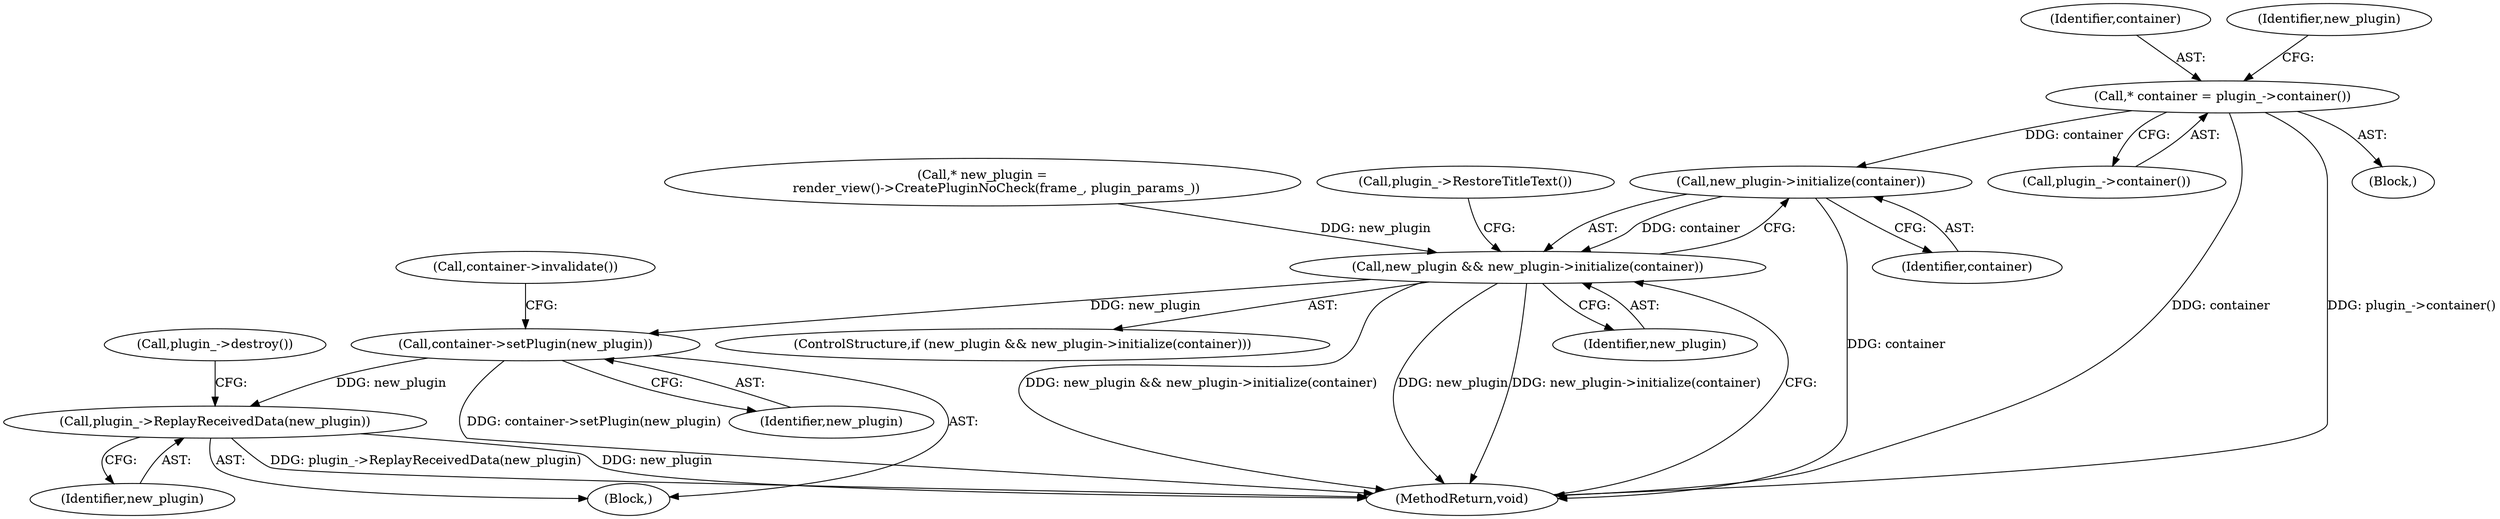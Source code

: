 digraph "0_Chrome_0c5e07b0a63a5aea8ab0c2b50177b4c99e7c9538@pointer" {
"1000108" [label="(Call,* container = plugin_->container())"];
"1000120" [label="(Call,new_plugin->initialize(container))"];
"1000118" [label="(Call,new_plugin && new_plugin->initialize(container))"];
"1000124" [label="(Call,container->setPlugin(new_plugin))"];
"1000128" [label="(Call,plugin_->ReplayReceivedData(new_plugin))"];
"1000109" [label="(Identifier,container)"];
"1000126" [label="(Call,container->invalidate())"];
"1000118" [label="(Call,new_plugin && new_plugin->initialize(container))"];
"1000117" [label="(ControlStructure,if (new_plugin && new_plugin->initialize(container)))"];
"1000110" [label="(Call,plugin_->container())"];
"1000129" [label="(Identifier,new_plugin)"];
"1000131" [label="(MethodReturn,void)"];
"1000112" [label="(Call,* new_plugin =\n       render_view()->CreatePluginNoCheck(frame_, plugin_params_))"];
"1000113" [label="(Identifier,new_plugin)"];
"1000120" [label="(Call,new_plugin->initialize(container))"];
"1000119" [label="(Identifier,new_plugin)"];
"1000121" [label="(Identifier,container)"];
"1000123" [label="(Call,plugin_->RestoreTitleText())"];
"1000124" [label="(Call,container->setPlugin(new_plugin))"];
"1000125" [label="(Identifier,new_plugin)"];
"1000101" [label="(Block,)"];
"1000128" [label="(Call,plugin_->ReplayReceivedData(new_plugin))"];
"1000130" [label="(Call,plugin_->destroy())"];
"1000108" [label="(Call,* container = plugin_->container())"];
"1000122" [label="(Block,)"];
"1000108" -> "1000101"  [label="AST: "];
"1000108" -> "1000110"  [label="CFG: "];
"1000109" -> "1000108"  [label="AST: "];
"1000110" -> "1000108"  [label="AST: "];
"1000113" -> "1000108"  [label="CFG: "];
"1000108" -> "1000131"  [label="DDG: container"];
"1000108" -> "1000131"  [label="DDG: plugin_->container()"];
"1000108" -> "1000120"  [label="DDG: container"];
"1000120" -> "1000118"  [label="AST: "];
"1000120" -> "1000121"  [label="CFG: "];
"1000121" -> "1000120"  [label="AST: "];
"1000118" -> "1000120"  [label="CFG: "];
"1000120" -> "1000131"  [label="DDG: container"];
"1000120" -> "1000118"  [label="DDG: container"];
"1000118" -> "1000117"  [label="AST: "];
"1000118" -> "1000119"  [label="CFG: "];
"1000119" -> "1000118"  [label="AST: "];
"1000123" -> "1000118"  [label="CFG: "];
"1000131" -> "1000118"  [label="CFG: "];
"1000118" -> "1000131"  [label="DDG: new_plugin && new_plugin->initialize(container)"];
"1000118" -> "1000131"  [label="DDG: new_plugin"];
"1000118" -> "1000131"  [label="DDG: new_plugin->initialize(container)"];
"1000112" -> "1000118"  [label="DDG: new_plugin"];
"1000118" -> "1000124"  [label="DDG: new_plugin"];
"1000124" -> "1000122"  [label="AST: "];
"1000124" -> "1000125"  [label="CFG: "];
"1000125" -> "1000124"  [label="AST: "];
"1000126" -> "1000124"  [label="CFG: "];
"1000124" -> "1000131"  [label="DDG: container->setPlugin(new_plugin)"];
"1000124" -> "1000128"  [label="DDG: new_plugin"];
"1000128" -> "1000122"  [label="AST: "];
"1000128" -> "1000129"  [label="CFG: "];
"1000129" -> "1000128"  [label="AST: "];
"1000130" -> "1000128"  [label="CFG: "];
"1000128" -> "1000131"  [label="DDG: plugin_->ReplayReceivedData(new_plugin)"];
"1000128" -> "1000131"  [label="DDG: new_plugin"];
}
